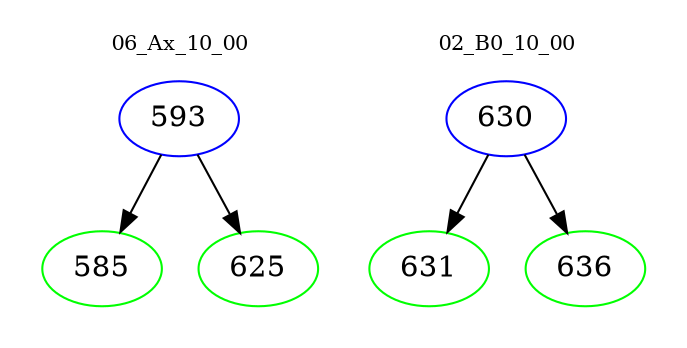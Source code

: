 digraph{
subgraph cluster_0 {
color = white
label = "06_Ax_10_00";
fontsize=10;
T0_593 [label="593", color="blue"]
T0_593 -> T0_585 [color="black"]
T0_585 [label="585", color="green"]
T0_593 -> T0_625 [color="black"]
T0_625 [label="625", color="green"]
}
subgraph cluster_1 {
color = white
label = "02_B0_10_00";
fontsize=10;
T1_630 [label="630", color="blue"]
T1_630 -> T1_631 [color="black"]
T1_631 [label="631", color="green"]
T1_630 -> T1_636 [color="black"]
T1_636 [label="636", color="green"]
}
}
